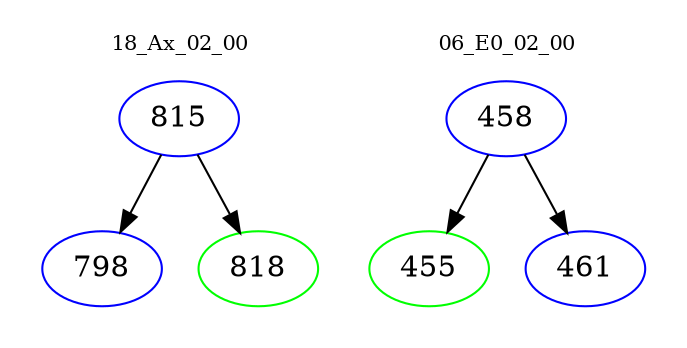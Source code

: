 digraph{
subgraph cluster_0 {
color = white
label = "18_Ax_02_00";
fontsize=10;
T0_815 [label="815", color="blue"]
T0_815 -> T0_798 [color="black"]
T0_798 [label="798", color="blue"]
T0_815 -> T0_818 [color="black"]
T0_818 [label="818", color="green"]
}
subgraph cluster_1 {
color = white
label = "06_E0_02_00";
fontsize=10;
T1_458 [label="458", color="blue"]
T1_458 -> T1_455 [color="black"]
T1_455 [label="455", color="green"]
T1_458 -> T1_461 [color="black"]
T1_461 [label="461", color="blue"]
}
}
